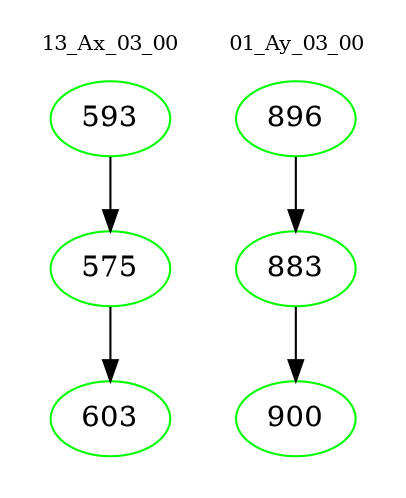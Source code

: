 digraph{
subgraph cluster_0 {
color = white
label = "13_Ax_03_00";
fontsize=10;
T0_593 [label="593", color="green"]
T0_593 -> T0_575 [color="black"]
T0_575 [label="575", color="green"]
T0_575 -> T0_603 [color="black"]
T0_603 [label="603", color="green"]
}
subgraph cluster_1 {
color = white
label = "01_Ay_03_00";
fontsize=10;
T1_896 [label="896", color="green"]
T1_896 -> T1_883 [color="black"]
T1_883 [label="883", color="green"]
T1_883 -> T1_900 [color="black"]
T1_900 [label="900", color="green"]
}
}
